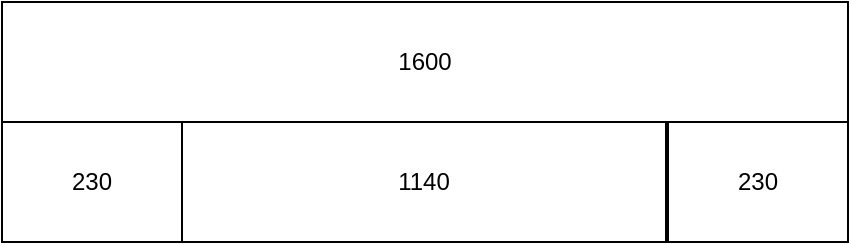 <mxfile>
    <diagram id="JflUADHTB1m-bu6nAjUH" name="Page-1">
        <mxGraphModel dx="895" dy="752" grid="0" gridSize="10" guides="1" tooltips="1" connect="1" arrows="1" fold="1" page="0" pageScale="1" pageWidth="850" pageHeight="1100" math="0" shadow="0">
            <root>
                <mxCell id="0"/>
                <mxCell id="1" parent="0"/>
                <mxCell id="2" value="1600" style="rounded=0;whiteSpace=wrap;html=1;" vertex="1" parent="1">
                    <mxGeometry x="148" y="454" width="423" height="60" as="geometry"/>
                </mxCell>
                <mxCell id="3" value="230" style="rounded=0;whiteSpace=wrap;html=1;" vertex="1" parent="1">
                    <mxGeometry x="148" y="514" width="90" height="60" as="geometry"/>
                </mxCell>
                <mxCell id="4" value="230" style="rounded=0;whiteSpace=wrap;html=1;" vertex="1" parent="1">
                    <mxGeometry x="481" y="514" width="90" height="60" as="geometry"/>
                </mxCell>
                <mxCell id="5" value="1140" style="rounded=0;whiteSpace=wrap;html=1;" vertex="1" parent="1">
                    <mxGeometry x="238" y="514" width="242" height="60" as="geometry"/>
                </mxCell>
            </root>
        </mxGraphModel>
    </diagram>
</mxfile>